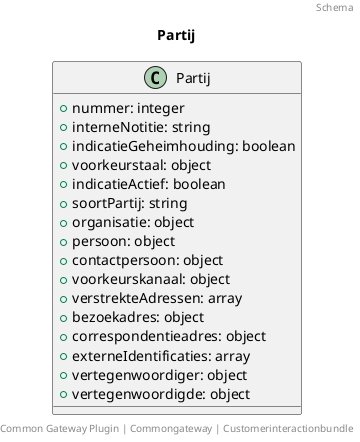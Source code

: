 @startuml
title: Partij
footer: Common Gateway Plugin | Commongateway | Customerinteractionbundle 
header: Schema

class Partij {
  + nummer: integer
  + interneNotitie: string
  + indicatieGeheimhouding: boolean
  + voorkeurstaal: object
  + indicatieActief: boolean
  + soortPartij: string
  + organisatie: object
  + persoon: object
  + contactpersoon: object
  + voorkeurskanaal: object
  + verstrekteAdressen: array
  + bezoekadres: object
  + correspondentieadres: object
  + externeIdentificaties: array
  + vertegenwoordiger: object
  + vertegenwoordigde: object
}
@enduml
